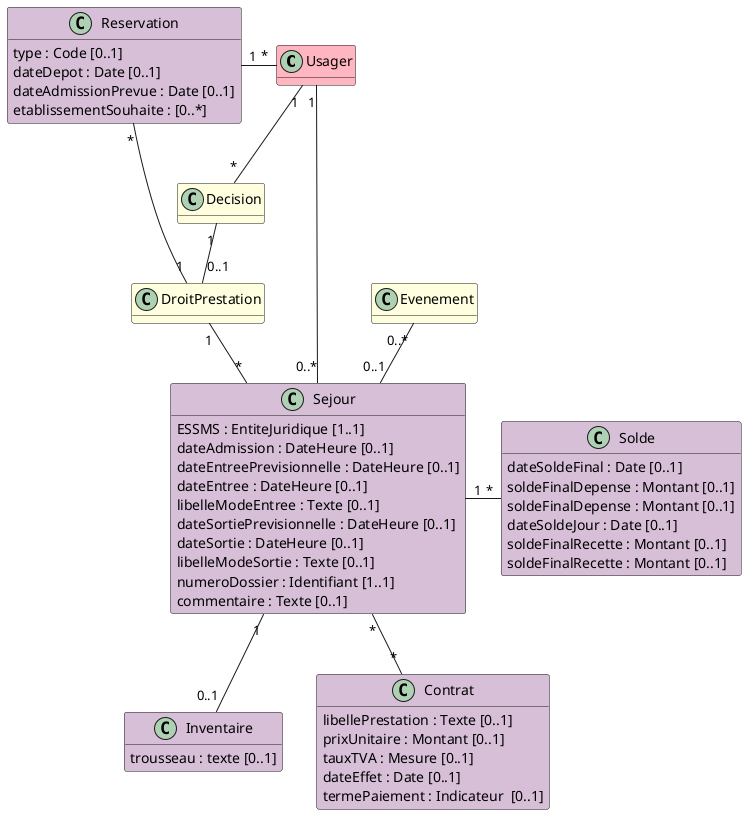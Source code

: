 @startuml

hide empty methods

class Usager #LightPink

class Decision #LightYellow

class DroitPrestation #LightYellow

class Evenement #LightYellow

class Reservation #Thistle {
    type : Code [0..1]
    dateDepot : Date [0..1]
    dateAdmissionPrevue : Date [0..1]
    etablissementSouhaite : [0..*]
}

class Sejour #Thistle {
    ESSMS : EntiteJuridique [1..1]
    dateAdmission : DateHeure [0..1]
    dateEntreePrevisionnelle : DateHeure [0..1]
    dateEntree : DateHeure [0..1]
    libelleModeEntree : Texte [0..1]
    dateSortiePrevisionnelle : DateHeure [0..1]
    dateSortie : DateHeure [0..1]
    libelleModeSortie : Texte [0..1]
    numeroDossier : Identifiant [1..1]
    commentaire : Texte [0..1] 
}

class Inventaire #Thistle { 
    trousseau : texte [0..1]
}

class Solde #Thistle {
    dateSoldeFinal : Date [0..1]
    soldeFinalDepense : Montant [0..1]
    soldeFinalDepense : Montant [0..1]
    dateSoldeJour : Date [0..1]
    soldeFinalRecette : Montant [0..1]
    soldeFinalRecette : Montant [0..1]
}

class Contrat #Thistle {
    libellePrestation : Texte [0..1]
    prixUnitaire : Montant [0..1]
    tauxTVA : Mesure [0..1]
    dateEffet : Date [0..1]
    termePaiement : Indicateur  [0..1]
}

Usager "1" -- "*" Decision
Decision "1" -- "0..1" DroitPrestation
Reservation "*" - "1" DroitPrestation
Reservation "1" - "*" Usager
DroitPrestation "1" -- "*" Sejour
Sejour "1" -- "0..1" Inventaire
Sejour "1" - "*" Solde
Sejour "*" -- "*" Contrat
Usager "1" - "0..*" Sejour
Evenement "0..*" -- "0..1" Sejour

@enduml